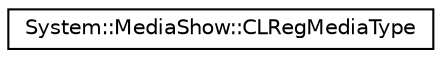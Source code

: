 digraph G
{
  edge [fontname="Helvetica",fontsize="10",labelfontname="Helvetica",labelfontsize="10"];
  node [fontname="Helvetica",fontsize="10",shape=record];
  rankdir="LR";
  Node1 [label="System::MediaShow::CLRegMediaType",height=0.2,width=0.4,color="black", fillcolor="white", style="filled",URL="$class_system_1_1_media_show_1_1_c_l_reg_media_type.html"];
}
